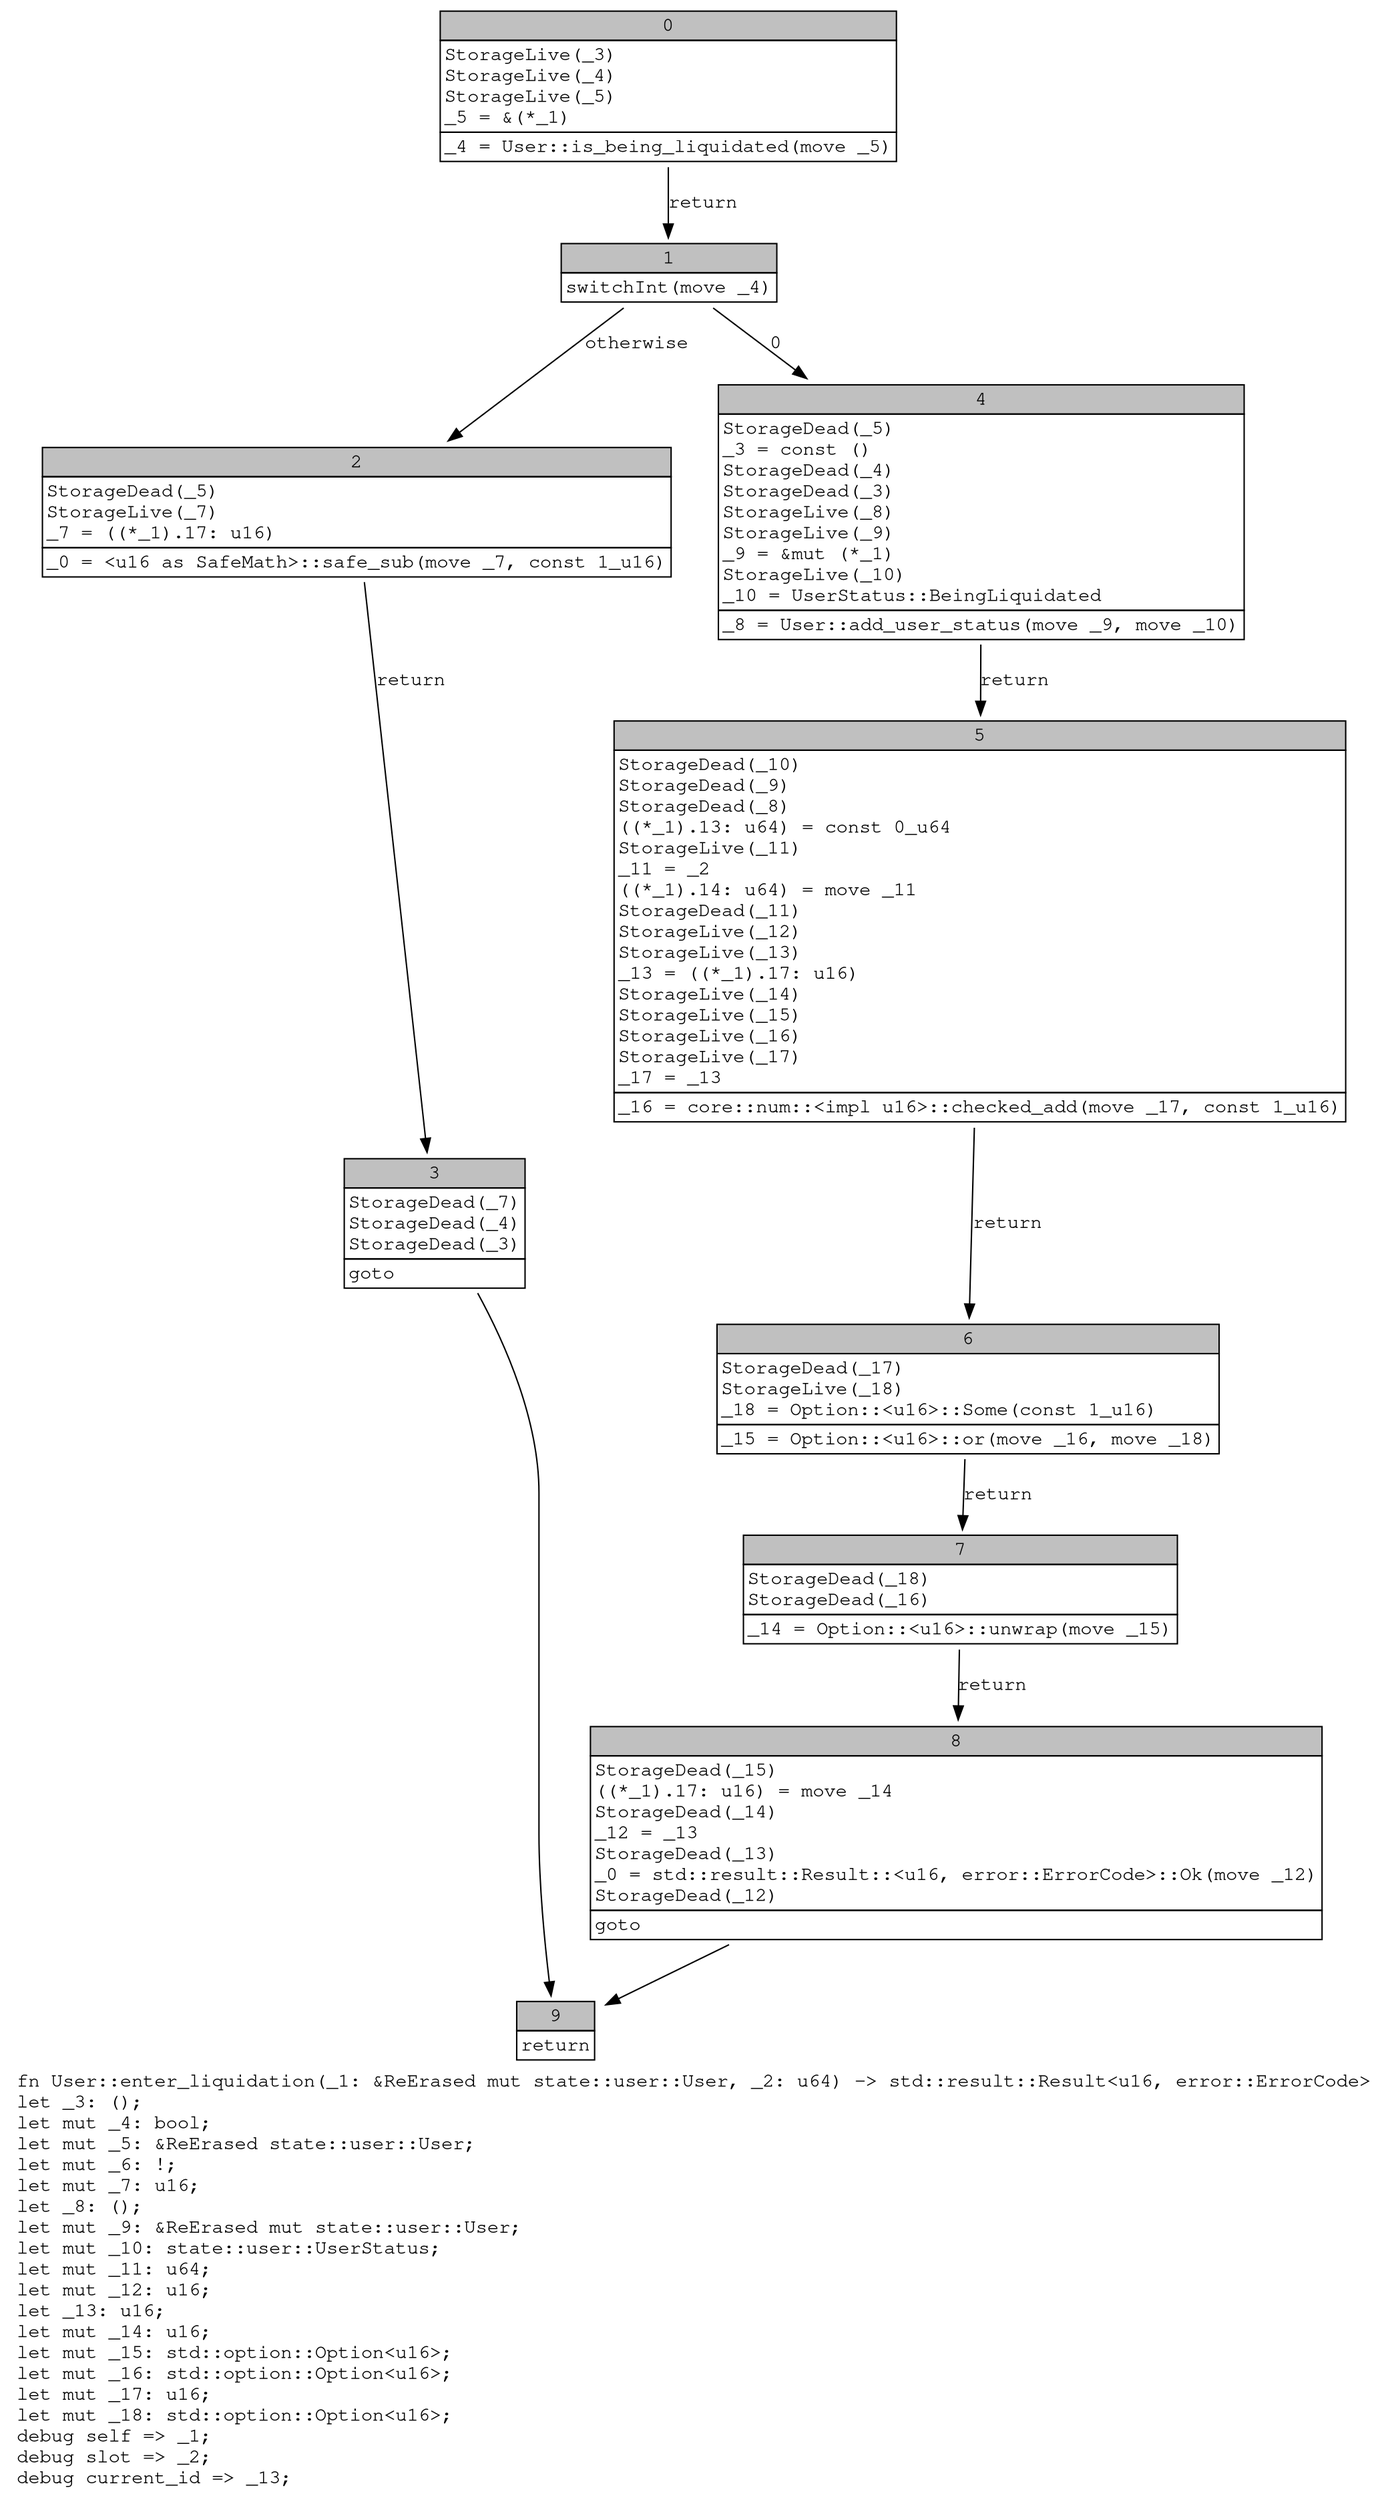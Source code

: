 digraph Mir_0_4309 {
    graph [fontname="Courier, monospace"];
    node [fontname="Courier, monospace"];
    edge [fontname="Courier, monospace"];
    label=<fn User::enter_liquidation(_1: &amp;ReErased mut state::user::User, _2: u64) -&gt; std::result::Result&lt;u16, error::ErrorCode&gt;<br align="left"/>let _3: ();<br align="left"/>let mut _4: bool;<br align="left"/>let mut _5: &amp;ReErased state::user::User;<br align="left"/>let mut _6: !;<br align="left"/>let mut _7: u16;<br align="left"/>let _8: ();<br align="left"/>let mut _9: &amp;ReErased mut state::user::User;<br align="left"/>let mut _10: state::user::UserStatus;<br align="left"/>let mut _11: u64;<br align="left"/>let mut _12: u16;<br align="left"/>let _13: u16;<br align="left"/>let mut _14: u16;<br align="left"/>let mut _15: std::option::Option&lt;u16&gt;;<br align="left"/>let mut _16: std::option::Option&lt;u16&gt;;<br align="left"/>let mut _17: u16;<br align="left"/>let mut _18: std::option::Option&lt;u16&gt;;<br align="left"/>debug self =&gt; _1;<br align="left"/>debug slot =&gt; _2;<br align="left"/>debug current_id =&gt; _13;<br align="left"/>>;
    bb0__0_4309 [shape="none", label=<<table border="0" cellborder="1" cellspacing="0"><tr><td bgcolor="gray" align="center" colspan="1">0</td></tr><tr><td align="left" balign="left">StorageLive(_3)<br/>StorageLive(_4)<br/>StorageLive(_5)<br/>_5 = &amp;(*_1)<br/></td></tr><tr><td align="left">_4 = User::is_being_liquidated(move _5)</td></tr></table>>];
    bb1__0_4309 [shape="none", label=<<table border="0" cellborder="1" cellspacing="0"><tr><td bgcolor="gray" align="center" colspan="1">1</td></tr><tr><td align="left">switchInt(move _4)</td></tr></table>>];
    bb2__0_4309 [shape="none", label=<<table border="0" cellborder="1" cellspacing="0"><tr><td bgcolor="gray" align="center" colspan="1">2</td></tr><tr><td align="left" balign="left">StorageDead(_5)<br/>StorageLive(_7)<br/>_7 = ((*_1).17: u16)<br/></td></tr><tr><td align="left">_0 = &lt;u16 as SafeMath&gt;::safe_sub(move _7, const 1_u16)</td></tr></table>>];
    bb3__0_4309 [shape="none", label=<<table border="0" cellborder="1" cellspacing="0"><tr><td bgcolor="gray" align="center" colspan="1">3</td></tr><tr><td align="left" balign="left">StorageDead(_7)<br/>StorageDead(_4)<br/>StorageDead(_3)<br/></td></tr><tr><td align="left">goto</td></tr></table>>];
    bb4__0_4309 [shape="none", label=<<table border="0" cellborder="1" cellspacing="0"><tr><td bgcolor="gray" align="center" colspan="1">4</td></tr><tr><td align="left" balign="left">StorageDead(_5)<br/>_3 = const ()<br/>StorageDead(_4)<br/>StorageDead(_3)<br/>StorageLive(_8)<br/>StorageLive(_9)<br/>_9 = &amp;mut (*_1)<br/>StorageLive(_10)<br/>_10 = UserStatus::BeingLiquidated<br/></td></tr><tr><td align="left">_8 = User::add_user_status(move _9, move _10)</td></tr></table>>];
    bb5__0_4309 [shape="none", label=<<table border="0" cellborder="1" cellspacing="0"><tr><td bgcolor="gray" align="center" colspan="1">5</td></tr><tr><td align="left" balign="left">StorageDead(_10)<br/>StorageDead(_9)<br/>StorageDead(_8)<br/>((*_1).13: u64) = const 0_u64<br/>StorageLive(_11)<br/>_11 = _2<br/>((*_1).14: u64) = move _11<br/>StorageDead(_11)<br/>StorageLive(_12)<br/>StorageLive(_13)<br/>_13 = ((*_1).17: u16)<br/>StorageLive(_14)<br/>StorageLive(_15)<br/>StorageLive(_16)<br/>StorageLive(_17)<br/>_17 = _13<br/></td></tr><tr><td align="left">_16 = core::num::&lt;impl u16&gt;::checked_add(move _17, const 1_u16)</td></tr></table>>];
    bb6__0_4309 [shape="none", label=<<table border="0" cellborder="1" cellspacing="0"><tr><td bgcolor="gray" align="center" colspan="1">6</td></tr><tr><td align="left" balign="left">StorageDead(_17)<br/>StorageLive(_18)<br/>_18 = Option::&lt;u16&gt;::Some(const 1_u16)<br/></td></tr><tr><td align="left">_15 = Option::&lt;u16&gt;::or(move _16, move _18)</td></tr></table>>];
    bb7__0_4309 [shape="none", label=<<table border="0" cellborder="1" cellspacing="0"><tr><td bgcolor="gray" align="center" colspan="1">7</td></tr><tr><td align="left" balign="left">StorageDead(_18)<br/>StorageDead(_16)<br/></td></tr><tr><td align="left">_14 = Option::&lt;u16&gt;::unwrap(move _15)</td></tr></table>>];
    bb8__0_4309 [shape="none", label=<<table border="0" cellborder="1" cellspacing="0"><tr><td bgcolor="gray" align="center" colspan="1">8</td></tr><tr><td align="left" balign="left">StorageDead(_15)<br/>((*_1).17: u16) = move _14<br/>StorageDead(_14)<br/>_12 = _13<br/>StorageDead(_13)<br/>_0 = std::result::Result::&lt;u16, error::ErrorCode&gt;::Ok(move _12)<br/>StorageDead(_12)<br/></td></tr><tr><td align="left">goto</td></tr></table>>];
    bb9__0_4309 [shape="none", label=<<table border="0" cellborder="1" cellspacing="0"><tr><td bgcolor="gray" align="center" colspan="1">9</td></tr><tr><td align="left">return</td></tr></table>>];
    bb0__0_4309 -> bb1__0_4309 [label="return"];
    bb1__0_4309 -> bb4__0_4309 [label="0"];
    bb1__0_4309 -> bb2__0_4309 [label="otherwise"];
    bb2__0_4309 -> bb3__0_4309 [label="return"];
    bb3__0_4309 -> bb9__0_4309 [label=""];
    bb4__0_4309 -> bb5__0_4309 [label="return"];
    bb5__0_4309 -> bb6__0_4309 [label="return"];
    bb6__0_4309 -> bb7__0_4309 [label="return"];
    bb7__0_4309 -> bb8__0_4309 [label="return"];
    bb8__0_4309 -> bb9__0_4309 [label=""];
}
